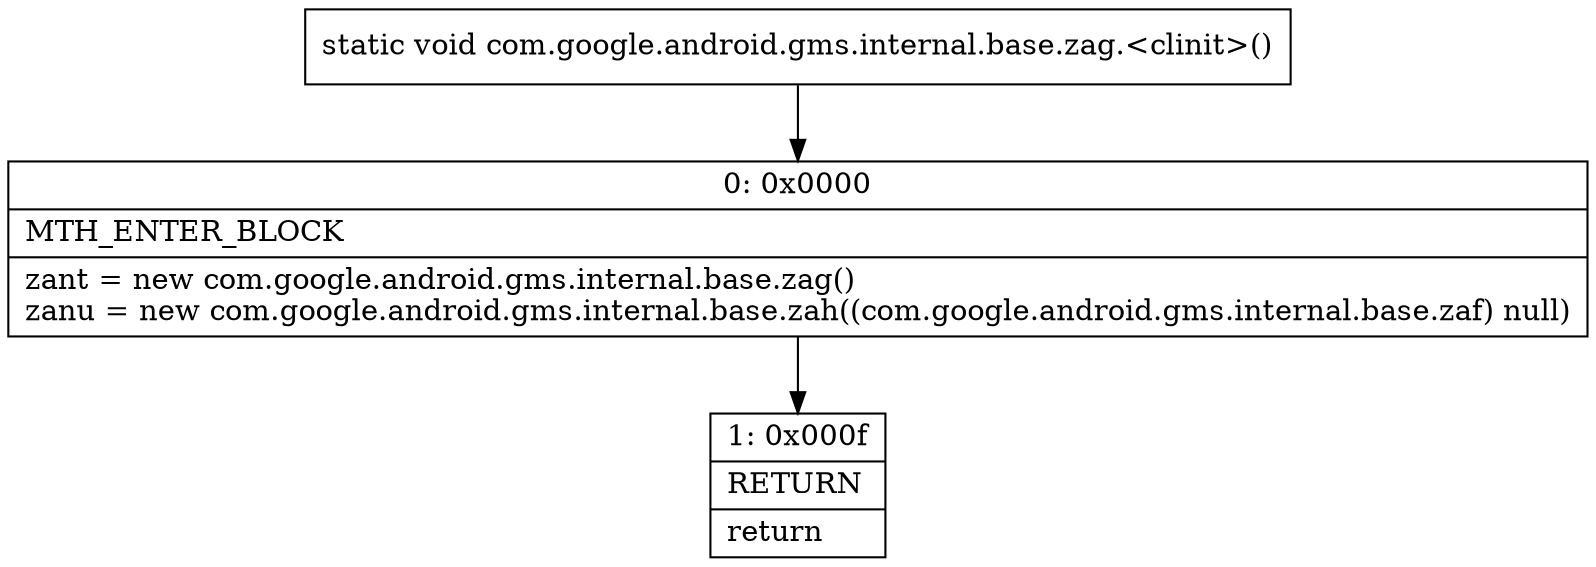 digraph "CFG forcom.google.android.gms.internal.base.zag.\<clinit\>()V" {
Node_0 [shape=record,label="{0\:\ 0x0000|MTH_ENTER_BLOCK\l|zant = new com.google.android.gms.internal.base.zag()\lzanu = new com.google.android.gms.internal.base.zah((com.google.android.gms.internal.base.zaf) null)\l}"];
Node_1 [shape=record,label="{1\:\ 0x000f|RETURN\l|return\l}"];
MethodNode[shape=record,label="{static void com.google.android.gms.internal.base.zag.\<clinit\>() }"];
MethodNode -> Node_0;
Node_0 -> Node_1;
}

